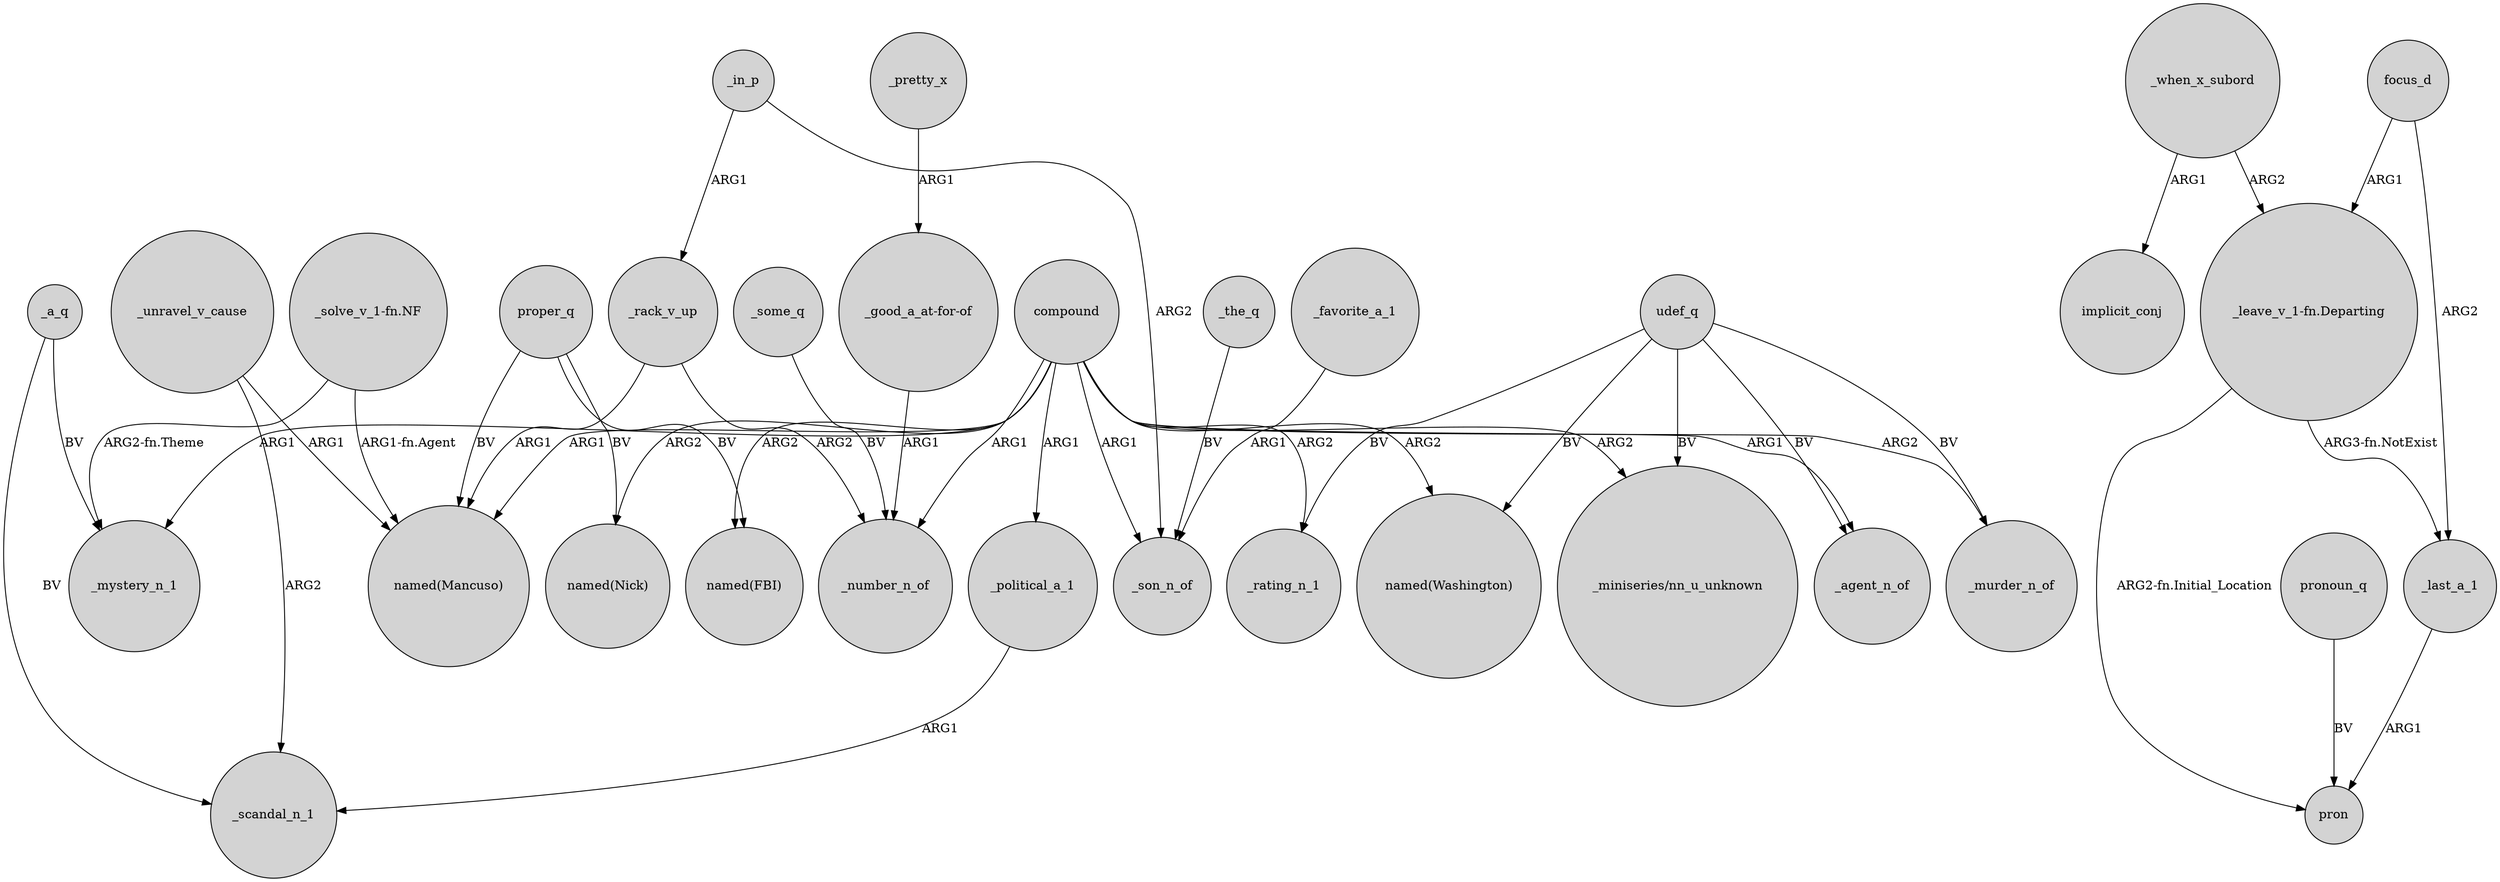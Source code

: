 digraph {
	node [shape=circle style=filled]
	compound -> "named(Nick)" [label=ARG2]
	proper_q -> "named(Nick)" [label=BV]
	"_solve_v_1-fn.NF" -> "named(Mancuso)" [label="ARG1-fn.Agent"]
	udef_q -> _murder_n_of [label=BV]
	_pretty_x -> "_good_a_at-for-of" [label=ARG1]
	_when_x_subord -> "_leave_v_1-fn.Departing" [label=ARG2]
	udef_q -> _rating_n_1 [label=BV]
	_in_p -> _son_n_of [label=ARG2]
	compound -> _political_a_1 [label=ARG1]
	_rack_v_up -> _number_n_of [label=ARG2]
	"_solve_v_1-fn.NF" -> _mystery_n_1 [label="ARG2-fn.Theme"]
	_a_q -> _mystery_n_1 [label=BV]
	compound -> "_miniseries/nn_u_unknown" [label=ARG2]
	_rack_v_up -> "named(Mancuso)" [label=ARG1]
	_in_p -> _rack_v_up [label=ARG1]
	compound -> _rating_n_1 [label=ARG2]
	udef_q -> "_miniseries/nn_u_unknown" [label=BV]
	"_leave_v_1-fn.Departing" -> pron [label="ARG2-fn.Initial_Location"]
	_unravel_v_cause -> _scandal_n_1 [label=ARG2]
	compound -> "named(FBI)" [label=ARG2]
	pronoun_q -> pron [label=BV]
	proper_q -> "named(FBI)" [label=BV]
	udef_q -> "named(Washington)" [label=BV]
	proper_q -> "named(Mancuso)" [label=BV]
	compound -> _agent_n_of [label=ARG1]
	compound -> "named(Mancuso)" [label=ARG1]
	_political_a_1 -> _scandal_n_1 [label=ARG1]
	compound -> _murder_n_of [label=ARG2]
	_some_q -> _number_n_of [label=BV]
	_last_a_1 -> pron [label=ARG1]
	_the_q -> _son_n_of [label=BV]
	compound -> _son_n_of [label=ARG1]
	compound -> _number_n_of [label=ARG1]
	_when_x_subord -> implicit_conj [label=ARG1]
	focus_d -> "_leave_v_1-fn.Departing" [label=ARG1]
	compound -> _mystery_n_1 [label=ARG1]
	_favorite_a_1 -> _son_n_of [label=ARG1]
	_unravel_v_cause -> "named(Mancuso)" [label=ARG1]
	compound -> "named(Washington)" [label=ARG2]
	"_leave_v_1-fn.Departing" -> _last_a_1 [label="ARG3-fn.NotExist"]
	"_good_a_at-for-of" -> _number_n_of [label=ARG1]
	_a_q -> _scandal_n_1 [label=BV]
	focus_d -> _last_a_1 [label=ARG2]
	udef_q -> _agent_n_of [label=BV]
}

